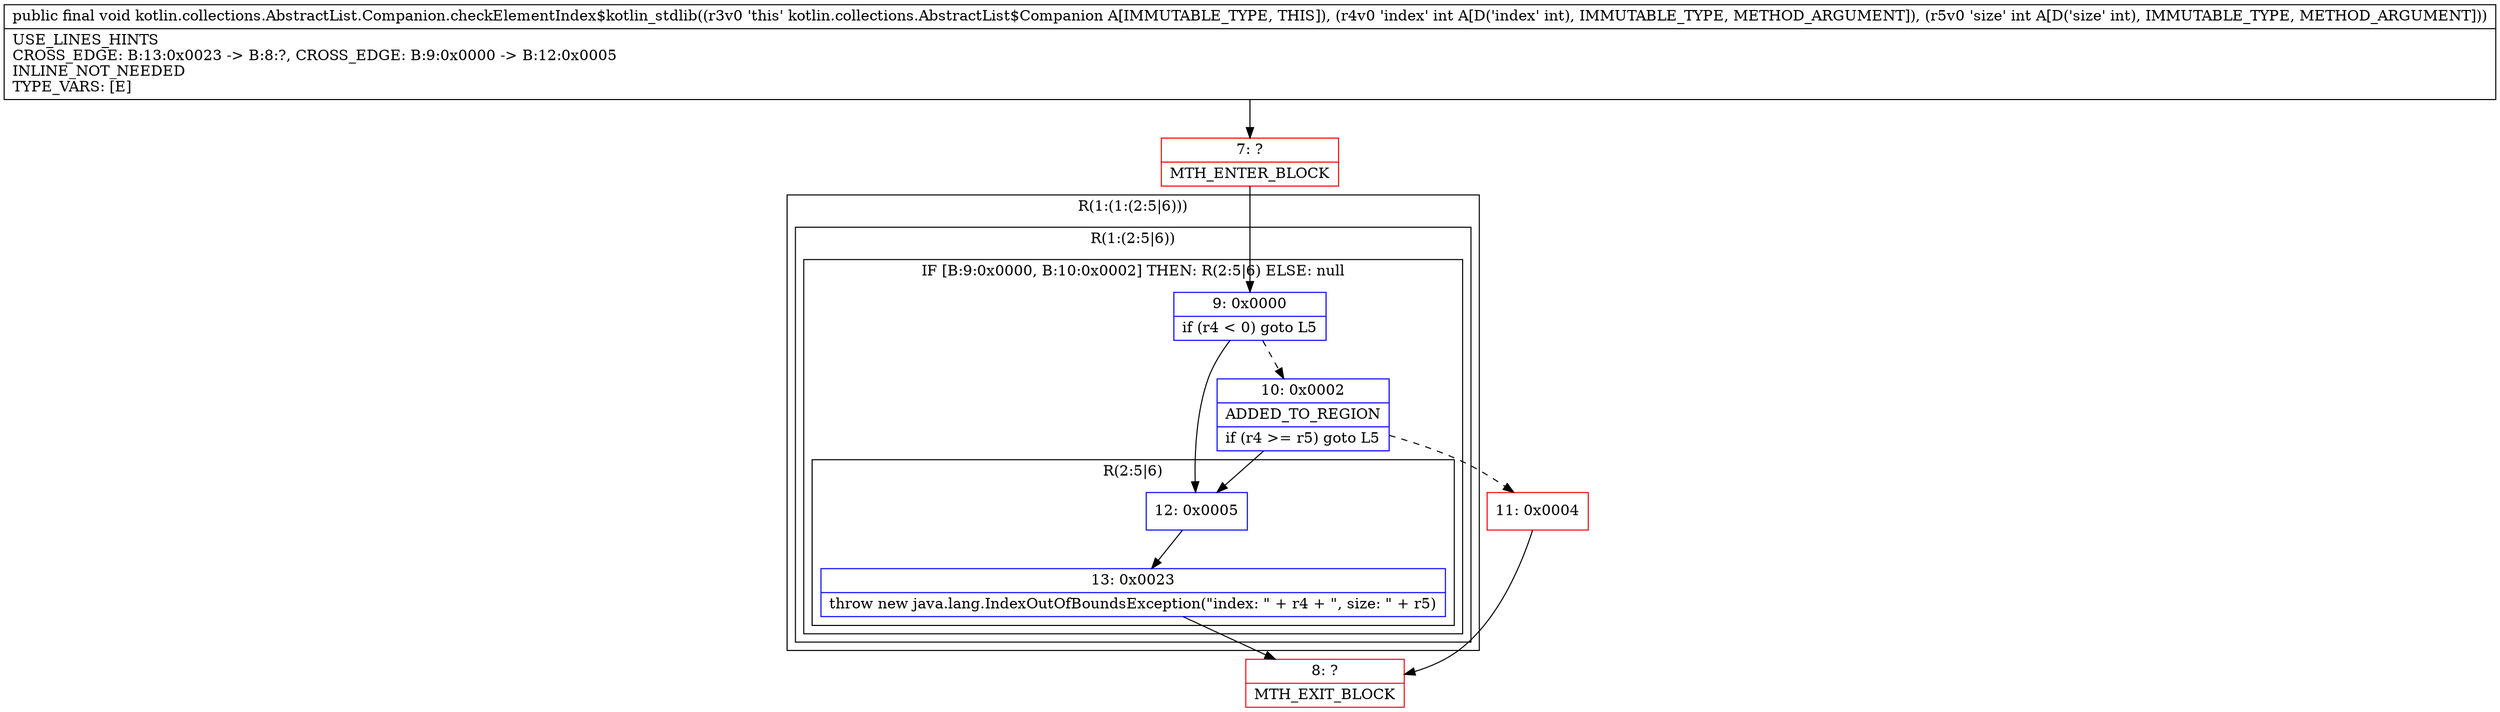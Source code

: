 digraph "CFG forkotlin.collections.AbstractList.Companion.checkElementIndex$kotlin_stdlib(II)V" {
subgraph cluster_Region_1809103591 {
label = "R(1:(1:(2:5|6)))";
node [shape=record,color=blue];
subgraph cluster_Region_1854971317 {
label = "R(1:(2:5|6))";
node [shape=record,color=blue];
subgraph cluster_IfRegion_411869043 {
label = "IF [B:9:0x0000, B:10:0x0002] THEN: R(2:5|6) ELSE: null";
node [shape=record,color=blue];
Node_9 [shape=record,label="{9\:\ 0x0000|if (r4 \< 0) goto L5\l}"];
Node_10 [shape=record,label="{10\:\ 0x0002|ADDED_TO_REGION\l|if (r4 \>= r5) goto L5\l}"];
subgraph cluster_Region_134913387 {
label = "R(2:5|6)";
node [shape=record,color=blue];
Node_12 [shape=record,label="{12\:\ 0x0005}"];
Node_13 [shape=record,label="{13\:\ 0x0023|throw new java.lang.IndexOutOfBoundsException(\"index: \" + r4 + \", size: \" + r5)\l}"];
}
}
}
}
Node_7 [shape=record,color=red,label="{7\:\ ?|MTH_ENTER_BLOCK\l}"];
Node_11 [shape=record,color=red,label="{11\:\ 0x0004}"];
Node_8 [shape=record,color=red,label="{8\:\ ?|MTH_EXIT_BLOCK\l}"];
MethodNode[shape=record,label="{public final void kotlin.collections.AbstractList.Companion.checkElementIndex$kotlin_stdlib((r3v0 'this' kotlin.collections.AbstractList$Companion A[IMMUTABLE_TYPE, THIS]), (r4v0 'index' int A[D('index' int), IMMUTABLE_TYPE, METHOD_ARGUMENT]), (r5v0 'size' int A[D('size' int), IMMUTABLE_TYPE, METHOD_ARGUMENT]))  | USE_LINES_HINTS\lCROSS_EDGE: B:13:0x0023 \-\> B:8:?, CROSS_EDGE: B:9:0x0000 \-\> B:12:0x0005\lINLINE_NOT_NEEDED\lTYPE_VARS: [E]\l}"];
MethodNode -> Node_7;Node_9 -> Node_10[style=dashed];
Node_9 -> Node_12;
Node_10 -> Node_11[style=dashed];
Node_10 -> Node_12;
Node_12 -> Node_13;
Node_13 -> Node_8;
Node_7 -> Node_9;
Node_11 -> Node_8;
}

